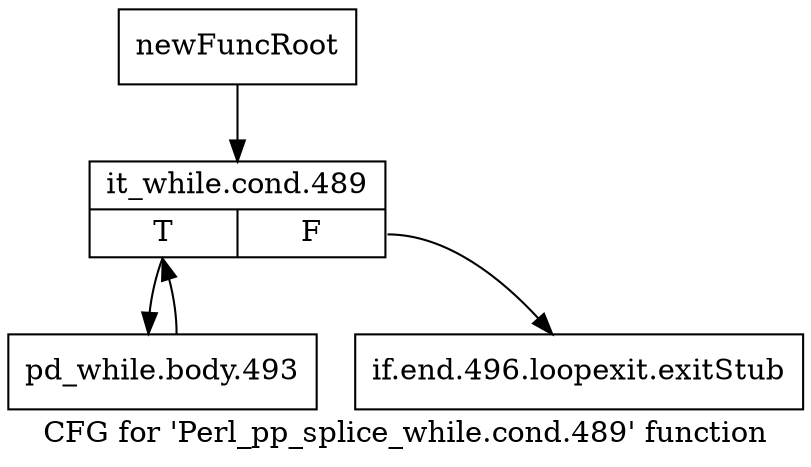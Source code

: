 digraph "CFG for 'Perl_pp_splice_while.cond.489' function" {
	label="CFG for 'Perl_pp_splice_while.cond.489' function";

	Node0x4e64f40 [shape=record,label="{newFuncRoot}"];
	Node0x4e64f40 -> Node0x4e64fe0;
	Node0x4e64f90 [shape=record,label="{if.end.496.loopexit.exitStub}"];
	Node0x4e64fe0 [shape=record,label="{it_while.cond.489|{<s0>T|<s1>F}}"];
	Node0x4e64fe0:s0 -> Node0x4e65030;
	Node0x4e64fe0:s1 -> Node0x4e64f90;
	Node0x4e65030 [shape=record,label="{pd_while.body.493}"];
	Node0x4e65030 -> Node0x4e64fe0;
}
